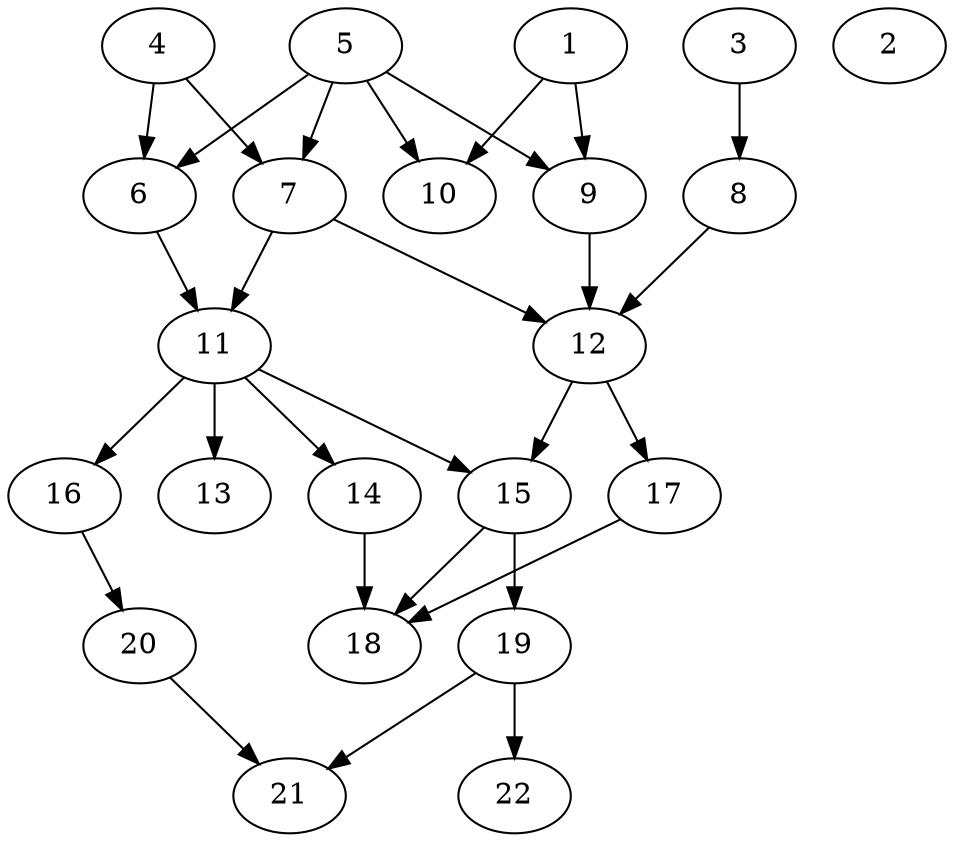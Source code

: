 // DAG (tier=2-normal, mode=compute, n=22, ccr=0.393, fat=0.515, density=0.542, regular=0.500, jump=0.151, mindata=524288, maxdata=8388608)
// DAG automatically generated by daggen at Sun Aug 24 16:33:33 2025
// /home/ermia/Project/Environments/daggen/bin/daggen --dot --ccr 0.393 --fat 0.515 --regular 0.500 --density 0.542 --jump 0.151 --mindata 524288 --maxdata 8388608 -n 22 
digraph G {
  1 [size="609929383162472960", alpha="0.05", expect_size="304964691581236480"]
  1 -> 9 [size ="376002786099200"]
  1 -> 10 [size ="376002786099200"]
  2 [size="1173306682114048000", alpha="0.11", expect_size="586653341057024000"]
  3 [size="214488060998737472", alpha="0.09", expect_size="107244030499368736"]
  3 -> 8 [size ="128245877964800"]
  4 [size="1484108874773301", alpha="0.11", expect_size="742054437386650"]
  4 -> 6 [size ="92741304320000"]
  4 -> 7 [size ="92741304320000"]
  5 [size="1353622180051396", alpha="0.20", expect_size="676811090025698"]
  5 -> 6 [size ="30091916607488"]
  5 -> 7 [size ="30091916607488"]
  5 -> 9 [size ="30091916607488"]
  5 -> 10 [size ="30091916607488"]
  6 [size="799614798114548736", alpha="0.00", expect_size="399807399057274368"]
  6 -> 11 [size ="361542503628800"]
  7 [size="161034644047924297728", alpha="0.13", expect_size="80517322023962148864"]
  7 -> 11 [size ="236793366577152"]
  7 -> 12 [size ="236793366577152"]
  8 [size="1216985699253947", alpha="0.01", expect_size="608492849626973"]
  8 -> 12 [size ="50640759816192"]
  9 [size="1024813569950282624", alpha="0.17", expect_size="512406784975141312"]
  9 -> 12 [size ="355619273965568"]
  10 [size="777156587072787712", alpha="0.08", expect_size="388578293536393856"]
  11 [size="511901702291321782272", alpha="0.06", expect_size="255950851145660891136"]
  11 -> 13 [size ="511934466097152"]
  11 -> 14 [size ="511934466097152"]
  11 -> 15 [size ="511934466097152"]
  11 -> 16 [size ="511934466097152"]
  12 [size="12476836642553856000", alpha="0.08", expect_size="6238418321276928000"]
  12 -> 15 [size ="43035446476800"]
  12 -> 17 [size ="43035446476800"]
  13 [size="425064899350559808", alpha="0.12", expect_size="212532449675279904"]
  14 [size="10145623404900682", alpha="0.13", expect_size="5072811702450341"]
  14 -> 18 [size ="4883587530752"]
  15 [size="1185259995197045", alpha="0.09", expect_size="592629997598522"]
  15 -> 18 [size ="31734313779200"]
  15 -> 19 [size ="31734313779200"]
  16 [size="169762993187945952", alpha="0.12", expect_size="84881496593972976"]
  16 -> 20 [size ="380509146316800"]
  17 [size="215003330559544", alpha="0.00", expect_size="107501665279772"]
  17 -> 18 [size ="4122170359808"]
  18 [size="9331881190132547584", alpha="0.03", expect_size="4665940595066273792"]
  19 [size="11326133103142586", alpha="0.03", expect_size="5663066551571293"]
  19 -> 21 [size ="462842989903872"]
  19 -> 22 [size ="462842989903872"]
  20 [size="152608883407263488", alpha="0.05", expect_size="76304441703631744"]
  20 -> 21 [size ="124857417203712"]
  21 [size="15570874799515904", alpha="0.14", expect_size="7785437399757952"]
  22 [size="9953138228864046", alpha="0.18", expect_size="4976569114432023"]
}